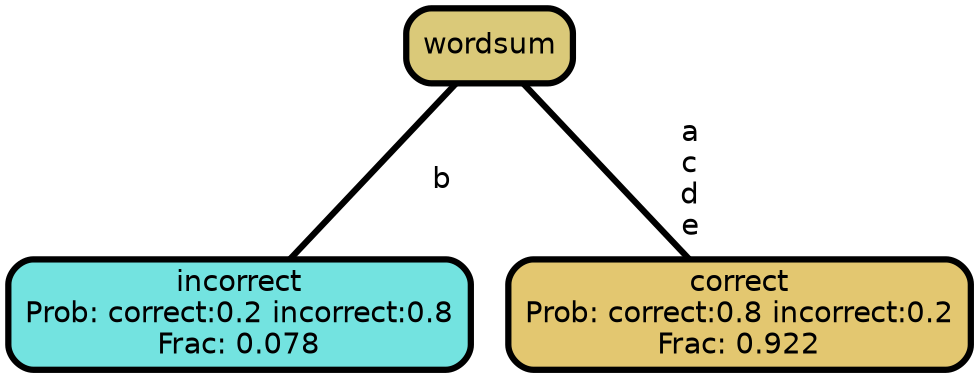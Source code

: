 graph Tree {
node [shape=box, style="filled, rounded",color="black",penwidth="3",fontcolor="black",                 fontname=helvetica] ;
graph [ranksep="0 equally", splines=straight,                 bgcolor=transparent, dpi=200] ;
edge [fontname=helvetica, color=black] ;
0 [label="incorrect
Prob: correct:0.2 incorrect:0.8
Frac: 0.078", fillcolor="#73e3e0"] ;
1 [label="wordsum", fillcolor="#dac979"] ;
2 [label="correct
Prob: correct:0.8 incorrect:0.2
Frac: 0.922", fillcolor="#e3c770"] ;
1 -- 0 [label=" b",penwidth=3] ;
1 -- 2 [label=" a\n c\n d\n e",penwidth=3] ;
{rank = same;}}